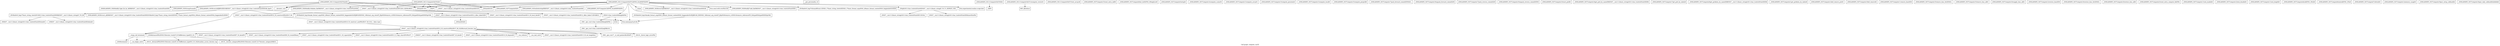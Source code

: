 digraph "Call graph: compute_vacf.ll" {
	label="Call graph: compute_vacf.ll";

	Node0x560a6bf910a0 [shape=record,label="{_ZN9LAMMPS_NS5utils6strdupERKNSt7__cxx1112basic_stringIcSt11char_traitsIcESaIcEEE}"];
	Node0x560a6bf94960 [shape=record,label="{_ZN9LAMMPS_NS11ComputeVACFC2EPNS_6LAMMPSEiPPc}"];
	Node0x560a6bf94960 -> Node0x560a6bf94090;
	Node0x560a6bf94960 -> Node0x560a6bf94330;
	Node0x560a6bf94960 -> Node0x560a6bf90d90;
	Node0x560a6bf94960 -> Node0x560a6bfa47e0;
	Node0x560a6bf94960 -> Node0x560a6bfa3e20;
	Node0x560a6bf94960 -> Node0x560a6bf947d0;
	Node0x560a6bf94960 -> Node0x560a6bff46b0;
	Node0x560a6bf94960 -> Node0x560a6bfb5910;
	Node0x560a6bf94960 -> Node0x560a6bfa1e90;
	Node0x560a6bf94960 -> Node0x560a6bf9ea90;
	Node0x560a6bf94960 -> Node0x560a6bfb6180;
	Node0x560a6bf94960 -> Node0x560a6bfb2e80;
	Node0x560a6bf94960 -> Node0x560a6c0028e0;
	Node0x560a6bf94960 -> Node0x560a6bf910a0;
	Node0x560a6bf94960 -> Node0x560a6bf917a0;
	Node0x560a6bf94960 -> Node0x560a6bf94740;
	Node0x560a6bf94960 -> Node0x560a6bf94b00;
	Node0x560a6bf94960 -> Node0x560a6bf91010;
	Node0x560a6bfb2e80 [shape=record,label="{_ZN3fmt6v9_lmp7vformatB5cxx11ENS0_17basic_string_viewIcEENS0_17basic_format_argsINS0_20basic_format_contextINS0_8appenderEcEEEE}"];
	Node0x560a6bf94090 [shape=record,label="{_ZN9LAMMPS_NS7ComputeC2EPNS_6LAMMPSEiPPc}"];
	Node0x560a6bf947d0 [shape=record,label="{_ZN9LAMMPS_NS5Error3allERKNSt7__cxx1112basic_stringIcSt11char_traitsIcESaIcEEEiS8_}"];
	Node0x560a6bf94330 [shape=record,label="{_ZNSaIcEC1Ev}"];
	Node0x560a6bf90d90 [shape=record,label="{_ZNSt7__cxx1112basic_stringIcSt11char_traitsIcESaIcEEC2IS3_EEPKcRKS3_}"];
	Node0x560a6bf90d90 -> Node0x560a6bfa6520;
	Node0x560a6bf90d90 -> Node0x560a6bfaaaf0;
	Node0x560a6bf90d90 -> Node0x560a6bf91010;
	Node0x560a6bf90d90 -> Node0x560a6bff5570;
	Node0x560a6bf90d90 -> Node0x560a6bfaf640;
	Node0x560a6bfb2bd0 [shape=record,label="{__gxx_personality_v0}"];
	Node0x560a6bff46b0 [shape=record,label="{_ZNSt7__cxx1112basic_stringIcSt11char_traitsIcESaIcEED1Ev}"];
	Node0x560a6bfb5910 [shape=record,label="{_ZNSaIcED1Ev}"];
	Node0x560a6c0028e0 [shape=record,label="{_ZStplIcSt11char_traitsIcESaIcEENSt7__cxx1112basic_stringIT_T0_T1_EEPKS5_OS8_}"];
	Node0x560a6c0028e0 -> Node0x560a6bfb9410;
	Node0x560a6c0028e0 -> Node0x560a6bfb9ce0;
	Node0x560a6bfb6180 [shape=record,label="{_ZN9LAMMPS_NS6Modify7add_fixERKNSt7__cxx1112basic_stringIcSt11char_traitsIcESaIcEEEi}"];
	Node0x560a6bf9ea90 [shape=record,label="{__dynamic_cast}"];
	Node0x560a6bfa1e90 [shape=record,label="{llvm.umul.with.overflow.i64}"];
	Node0x560a6bfa3e20 [shape=record,label="{_Znam}"];
	Node0x560a6bfa47e0 [shape=record,label="{_ZN9LAMMPS_NS7ComputeD2Ev}"];
	Node0x560a6bfbc7d0 [shape=record,label="{_ZN9LAMMPS_NS11ComputeVACFD2Ev}"];
	Node0x560a6bfbc7d0 -> Node0x560a6bf94330;
	Node0x560a6bfbc7d0 -> Node0x560a6bf90d90;
	Node0x560a6bfbc7d0 -> Node0x560a6bfbd9b0;
	Node0x560a6bfbc7d0 -> Node0x560a6bff46b0;
	Node0x560a6bfbc7d0 -> Node0x560a6bfb5910;
	Node0x560a6bfbc7d0 -> Node0x560a6bfbe020;
	Node0x560a6bfbc7d0 -> Node0x560a6bfbe5b0;
	Node0x560a6bfbc7d0 -> Node0x560a6bfa47e0;
	Node0x560a6bfbd9b0 [shape=record,label="{_ZN9LAMMPS_NS6Modify10delete_fixERKNSt7__cxx1112basic_stringIcSt11char_traitsIcESaIcEEE}"];
	Node0x560a6bfbe5b0 [shape=record,label="{__clang_call_terminate}"];
	Node0x560a6bfbe5b0 -> Node0x560a6bfc28a0;
	Node0x560a6bfbe5b0 -> Node0x560a6bfc0050;
	Node0x560a6bfc28a0 [shape=record,label="{__cxa_begin_catch}"];
	Node0x560a6bfc0050 [shape=record,label="{_ZSt9terminatev}"];
	Node0x560a6bfbe020 [shape=record,label="{_ZdaPv}"];
	Node0x560a6bfc1550 [shape=record,label="{_ZN9LAMMPS_NS11ComputeVACFD0Ev}"];
	Node0x560a6bfc1550 -> Node0x560a6bfc2f20;
	Node0x560a6bfc2f20 [shape=record,label="{_ZdlPv}"];
	Node0x560a6bfc5490 [shape=record,label="{_ZN9LAMMPS_NS11ComputeVACF4initEv}"];
	Node0x560a6bfc5490 -> Node0x560a6bf94330;
	Node0x560a6bfc5490 -> Node0x560a6bf90d90;
	Node0x560a6bfc5490 -> Node0x560a6bfc74d0;
	Node0x560a6bfc5490 -> Node0x560a6bf9ea90;
	Node0x560a6bfc5490 -> Node0x560a6bff46b0;
	Node0x560a6bfc5490 -> Node0x560a6bfcc0e0;
	Node0x560a6bfc5490 -> Node0x560a6bfb5910;
	Node0x560a6bfc5490 -> Node0x560a6bfe8e30;
	Node0x560a6bfc74d0 [shape=record,label="{_ZNK9LAMMPS_NS6Modify13get_fix_by_idERKNSt7__cxx1112basic_stringIcSt11char_traitsIcESaIcEEE}"];
	Node0x560a6bfe8e30 [shape=record,label="{_ZN9LAMMPS_NS5Error3allIJRPcEEEvRKNSt7__cxx1112basic_stringIcSt11char_traitsIcESaIcEEEiSB_DpOT_}"];
	Node0x560a6bfe8e30 -> Node0x560a6bfcd480;
	Node0x560a6bfe8e30 -> Node0x560a6bfea590;
	Node0x560a6bfe8e30 -> Node0x560a6bfcbd70;
	Node0x560a6bfcc0e0 [shape=record,label="{_ZN9LAMMPS_NS5Group5countEi}"];
	Node0x560a6bfd0c50 [shape=record,label="{_ZN9LAMMPS_NS11ComputeVACF14compute_vectorEv}"];
	Node0x560a6bfd0c50 -> Node0x560a6bfe6cf0;
	Node0x560a6bf925b0 [shape=record,label="{_ZN9__gnu_cxx17__is_null_pointerIKcEEbPT_}"];
	Node0x560a6c0029f0 [shape=record,label="{_ZSt19__throw_logic_errorPKc}"];
	Node0x560a6c002390 [shape=record,label="{_ZSt8distanceIPKcENSt15iterator_traitsIT_E15difference_typeES3_S3_}"];
	Node0x560a6c002390 -> Node0x560a6bfc88f0;
	Node0x560a6c002390 -> Node0x560a6bfe5f70;
	Node0x560a6bf4b2f0 [shape=record,label="{_ZNSt7__cxx1112basic_stringIcSt11char_traitsIcESaIcEE7_M_dataEPc}"];
	Node0x560a6c000950 [shape=record,label="{_ZNSt7__cxx1112basic_stringIcSt11char_traitsIcESaIcEE9_M_createERmm}"];
	Node0x560a6bf93f70 [shape=record,label="{_ZNSt7__cxx1112basic_stringIcSt11char_traitsIcESaIcEE11_M_capacityEm}"];
	Node0x560a6bf945f0 [shape=record,label="{_ZNSt7__cxx1112basic_stringIcSt11char_traitsIcESaIcEE13_S_copy_charsEPcPKcS7_}"];
	Node0x560a6bf943b0 [shape=record,label="{_ZNKSt7__cxx1112basic_stringIcSt11char_traitsIcESaIcEE7_M_dataEv}"];
	Node0x560a6bf944c0 [shape=record,label="{_ZNSt7__cxx1112basic_stringIcSt11char_traitsIcESaIcEE10_M_disposeEv}"];
	Node0x560a6bf92ea0 [shape=record,label="{__cxa_rethrow}"];
	Node0x560a6bfe6cf0 [shape=record,label="{MPI_Allreduce}"];
	Node0x560a6bfcd750 [shape=record,label="{_ZN9LAMMPS_NS11ComputeVACF10set_arraysEi}"];
	Node0x560a6bfda950 [shape=record,label="{_ZN9LAMMPS_NS7Compute15reset_extra_dofEv}"];
	Node0x560a6bfdca40 [shape=record,label="{_ZN9LAMMPS_NS7Compute9init_listEiPNS_9NeighListE}"];
	Node0x560a6bfa0770 [shape=record,label="{__cxa_end_catch}"];
	Node0x560a6bfaf270 [shape=record,label="{_ZNSt7__cxx1112basic_stringIcSt11char_traitsIcESaIcEE13_M_set_lengthEm}"];
	Node0x560a6bfe5f70 [shape=record,label="{_ZSt10__distanceIPKcENSt15iterator_traitsIT_E15difference_typeES3_S3_St26random_access_iterator_tag}"];
	Node0x560a6bfdd810 [shape=record,label="{_ZN9LAMMPS_NS7Compute5setupEv}"];
	Node0x560a6bfdea90 [shape=record,label="{_ZN9LAMMPS_NS7Compute14compute_scalarEv}"];
	Node0x560a6bfdf730 [shape=record,label="{_ZN9LAMMPS_NS7Compute13compute_arrayEv}"];
	Node0x560a6bfe1140 [shape=record,label="{_ZN9LAMMPS_NS7Compute15compute_peratomEv}"];
	Node0x560a6bfe2d30 [shape=record,label="{_ZN9LAMMPS_NS7Compute13compute_localEv}"];
	Node0x560a6bfe4470 [shape=record,label="{_ZN9LAMMPS_NS7Compute15compute_pergridEv}"];
	Node0x560a6bfe4d10 [shape=record,label="{_ZN9LAMMPS_NS7Compute17pack_forward_commEiPiPdiS1_}"];
	Node0x560a6bfe60e0 [shape=record,label="{_ZN9LAMMPS_NS7Compute19unpack_forward_commEiiPd}"];
	Node0x560a6bfe7990 [shape=record,label="{_ZN9LAMMPS_NS7Compute17pack_reverse_commEiiPd}"];
	Node0x560a6bfe7c50 [shape=record,label="{_ZN9LAMMPS_NS7Compute19unpack_reverse_commEiPiPd}"];
	Node0x560a6bfe9030 [shape=record,label="{_ZN9LAMMPS_NS7Compute10reset_gridEv}"];
	Node0x560a6bfea300 [shape=record,label="{_ZN9LAMMPS_NS7Compute16get_grid_by_nameERKNSt7__cxx1112basic_stringIcSt11char_traitsIcESaIcEEERi}"];
	Node0x560a6bff4190 [shape=record,label="{_ZN9LAMMPS_NS7Compute17get_grid_by_indexEi}"];
	Node0x560a6bff5480 [shape=record,label="{_ZN9LAMMPS_NS7Compute20get_griddata_by_nameEiRKNSt7__cxx1112basic_stringIcSt11char_traitsIcESaIcEEERi}"];
	Node0x560a6bffbd50 [shape=record,label="{_ZN9LAMMPS_NS7Compute21get_griddata_by_indexEi}"];
	Node0x560a6bffc6e0 [shape=record,label="{_ZN9LAMMPS_NS7Compute14dof_remove_preEv}"];
	Node0x560a6bfa33e0 [shape=record,label="{_ZN9LAMMPS_NS7Compute10dof_removeEi}"];
	Node0x560a6bfd7540 [shape=record,label="{_ZN9LAMMPS_NS7Compute11remove_biasEiPd}"];
	Node0x560a6bfd8590 [shape=record,label="{_ZN9LAMMPS_NS7Compute15remove_bias_thrEiPdS1_}"];
	Node0x560a6bfd8ed0 [shape=record,label="{_ZN9LAMMPS_NS7Compute15remove_bias_allEv}"];
	Node0x560a6bfd9810 [shape=record,label="{_ZN9LAMMPS_NS7Compute16reapply_bias_allEv}"];
	Node0x560a6bfde610 [shape=record,label="{_ZN9LAMMPS_NS7Compute12restore_biasEiPd}"];
	Node0x560a6bfe04e0 [shape=record,label="{_ZN9LAMMPS_NS7Compute16restore_bias_thrEiPdS1_}"];
	Node0x560a6bfe2050 [shape=record,label="{_ZN9LAMMPS_NS7Compute16restore_bias_allEv}"];
	Node0x560a6bfe2890 [shape=record,label="{_ZN9LAMMPS_NS7Compute23reset_extra_compute_fixEPKc}"];
	Node0x560a6bfe3f80 [shape=record,label="{_ZN9LAMMPS_NS7Compute11lock_enableEv}"];
	Node0x560a6bff38b0 [shape=record,label="{_ZN9LAMMPS_NS7Compute12lock_disableEv}"];
	Node0x560a6bff5300 [shape=record,label="{_ZN9LAMMPS_NS7Compute11lock_lengthEv}"];
	Node0x560a6bfbacc0 [shape=record,label="{_ZN9LAMMPS_NS7Compute4lockEPNS_3FixEll}"];
	Node0x560a6bfae8a0 [shape=record,label="{_ZN9LAMMPS_NS7Compute6unlockEPNS_3FixE}"];
	Node0x560a6bfbe310 [shape=record,label="{_ZN9LAMMPS_NS7Compute7refreshEv}"];
	Node0x560a6bfbe980 [shape=record,label="{_ZN9LAMMPS_NS7Compute12memory_usageEv}"];
	Node0x560a6bfbe820 [shape=record,label="{_ZN9LAMMPS_NS7Compute19pair_setup_callbackEii}"];
	Node0x560a6bfb9410 [shape=record,label="{_ZNSt7__cxx1112basic_stringIcSt11char_traitsIcESaIcEE6insertEmPKc}"];
	Node0x560a6bfb9ce0 [shape=record,label="{_ZNSt7__cxx1112basic_stringIcSt11char_traitsIcESaIcEEC1EOS4_}"];
	Node0x560a6bfc5be0 [shape=record,label="{_ZN9LAMMPS_NS7Compute19pair_tally_callbackEiiiidddddd}"];
	Node0x560a6bfa6520 [shape=record,label="{_ZNSt7__cxx1112basic_stringIcSt11char_traitsIcESaIcEE13_M_local_dataEv}"];
	Node0x560a6bfaaaf0 [shape=record,label="{_ZNSt7__cxx1112basic_stringIcSt11char_traitsIcESaIcEE12_Alloc_hiderC1EPcRKS3_}"];
	Node0x560a6bff5570 [shape=record,label="{_ZNSt7__cxx1112basic_stringIcSt11char_traitsIcESaIcEE12_M_constructIPKcEEvT_S8_}"];
	Node0x560a6bff5570 -> Node0x560a6bfbf130;
	Node0x560a6bf91010 [shape=record,label="{_ZNSt11char_traitsIcE6lengthEPKc}"];
	Node0x560a6bf91010 -> Node0x560a6bfcdff0;
	Node0x560a6bf91010 -> Node0x560a6bfccf70;
	Node0x560a6bfaf640 [shape=record,label="{_ZNSt7__cxx1112basic_stringIcSt11char_traitsIcESaIcEE12_Alloc_hiderD2Ev}"];
	Node0x560a6bfaf640 -> Node0x560a6bfce500;
	Node0x560a6bfbf130 [shape=record,label="{_ZNSt7__cxx1112basic_stringIcSt11char_traitsIcESaIcEE16_M_construct_auxIPKcEEvT_S8_St12__false_type}"];
	Node0x560a6bfbf130 -> Node0x560a6bf92450;
	Node0x560a6bf92450 [shape=record,label="{_ZNSt7__cxx1112basic_stringIcSt11char_traitsIcESaIcEE12_M_constructIPKcEEvT_S8_St20forward_iterator_tag}"];
	Node0x560a6bf92450 -> Node0x560a6bf925b0;
	Node0x560a6bf92450 -> Node0x560a6c0029f0;
	Node0x560a6bf92450 -> Node0x560a6c002390;
	Node0x560a6bf92450 -> Node0x560a6c000950;
	Node0x560a6bf92450 -> Node0x560a6bf4b2f0;
	Node0x560a6bf92450 -> Node0x560a6bf93f70;
	Node0x560a6bf92450 -> Node0x560a6bf943b0;
	Node0x560a6bf92450 -> Node0x560a6bf945f0;
	Node0x560a6bf92450 -> Node0x560a6bfc28a0;
	Node0x560a6bf92450 -> Node0x560a6bf944c0;
	Node0x560a6bf92450 -> Node0x560a6bf92ea0;
	Node0x560a6bf92450 -> Node0x560a6bfa0770;
	Node0x560a6bf92450 -> Node0x560a6bfaf270;
	Node0x560a6bf92450 -> Node0x560a6bfbe5b0;
	Node0x560a6bfc88f0 [shape=record,label="{_ZSt19__iterator_categoryIPKcENSt15iterator_traitsIT_E17iterator_categoryERKS3_}"];
	Node0x560a6bfcdff0 [shape=record,label="{_ZN9__gnu_cxx11char_traitsIcE6lengthEPKc}"];
	Node0x560a6bfcdff0 -> Node0x560a6bf98b60;
	Node0x560a6bfccf70 [shape=record,label="{strlen}"];
	Node0x560a6bf98b60 [shape=record,label="{_ZN9__gnu_cxx11char_traitsIcE2eqERKcS3_}"];
	Node0x560a6bfce500 [shape=record,label="{_ZNSaIcED2Ev}"];
	Node0x560a6bf917a0 [shape=record,label="{_ZN3fmt6v9_lmp16make_format_argsINS0_20basic_format_contextINS0_8appenderEcEEJRPcS6_EEENS0_16format_arg_storeIT_JDpNSt9remove_cvINSt16remove_referenceIT0_E4typeEE4typeEEEEDpOSB_}"];
	Node0x560a6bf917a0 -> Node0x560a6bf94740;
	Node0x560a6bf94740 [shape=record,label="{llvm.memcpy.p0.p0.i64}"];
	Node0x560a6bfcbd70 [shape=record,label="{_ZN9LAMMPS_NS5Error4_allERKNSt7__cxx1112basic_stringIcSt11char_traitsIcESaIcEEEiN3fmt6v9_lmp17basic_string_viewIcEENSA_17basic_format_argsINSA_20basic_format_contextINSA_8appenderEcEEEE}"];
	Node0x560a6bfcd480 [shape=record,label="{_ZN3fmt6v9_lmp17basic_string_viewIcEC2ISt11char_traitsIcESaIcEEERKNSt7__cxx1112basic_stringIcT_T0_EE}"];
	Node0x560a6bfcd480 -> Node0x560a6c002b00;
	Node0x560a6bfcd480 -> Node0x560a6c002b80;
	Node0x560a6bfea590 [shape=record,label="{_ZN3fmt6v9_lmp16make_format_argsINS0_20basic_format_contextINS0_8appenderEcEEJRPcEEENS0_16format_arg_storeIT_JDpNSt9remove_cvINSt16remove_referenceIT0_E4typeEE4typeEEEEDpOSB_}"];
	Node0x560a6bfea590 -> Node0x560a6bf94740;
	Node0x560a6c002b00 [shape=record,label="{_ZNKSt7__cxx1112basic_stringIcSt11char_traitsIcESaIcEE4dataEv}"];
	Node0x560a6c002b80 [shape=record,label="{_ZNKSt7__cxx1112basic_stringIcSt11char_traitsIcESaIcEE4sizeEv}"];
	Node0x560a6bf94b00 [shape=record,label="{llvm.experimental.noalias.scope.decl}"];
}
